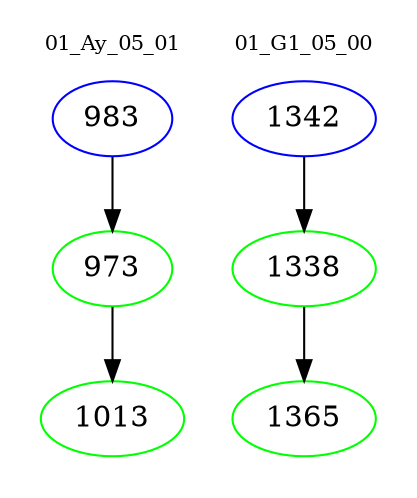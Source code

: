 digraph{
subgraph cluster_0 {
color = white
label = "01_Ay_05_01";
fontsize=10;
T0_983 [label="983", color="blue"]
T0_983 -> T0_973 [color="black"]
T0_973 [label="973", color="green"]
T0_973 -> T0_1013 [color="black"]
T0_1013 [label="1013", color="green"]
}
subgraph cluster_1 {
color = white
label = "01_G1_05_00";
fontsize=10;
T1_1342 [label="1342", color="blue"]
T1_1342 -> T1_1338 [color="black"]
T1_1338 [label="1338", color="green"]
T1_1338 -> T1_1365 [color="black"]
T1_1365 [label="1365", color="green"]
}
}
